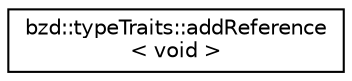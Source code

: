 digraph "Graphical Class Hierarchy"
{
  edge [fontname="Helvetica",fontsize="10",labelfontname="Helvetica",labelfontsize="10"];
  node [fontname="Helvetica",fontsize="10",shape=record];
  rankdir="LR";
  Node0 [label="bzd::typeTraits::addReference\l\< void \>",height=0.2,width=0.4,color="black", fillcolor="white", style="filled",URL="$structbzd_1_1typeTraits_1_1addReference_3_01void_01_4.html"];
}
